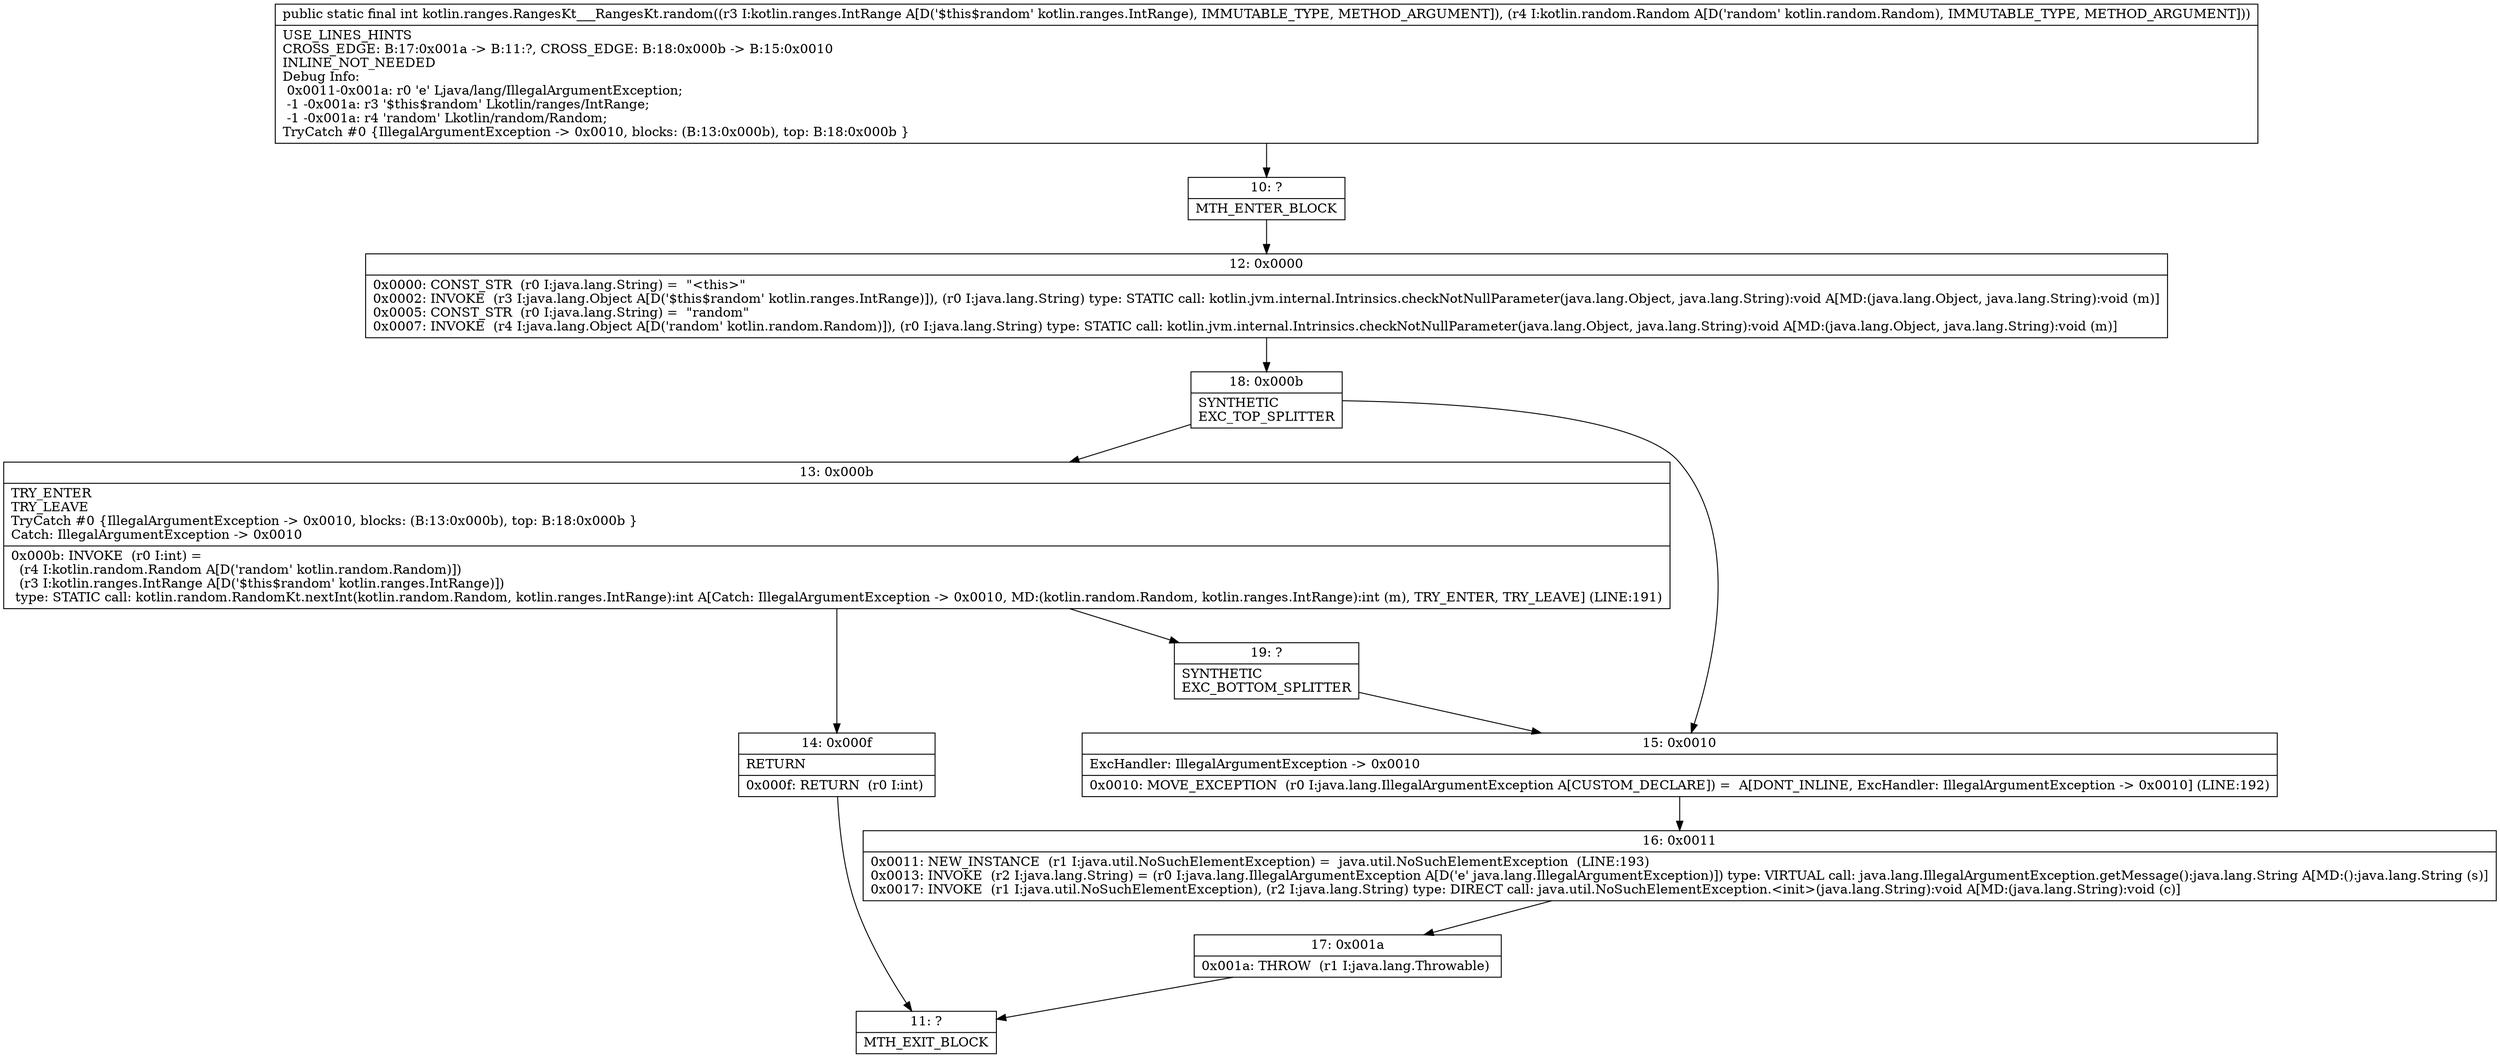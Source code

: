 digraph "CFG forkotlin.ranges.RangesKt___RangesKt.random(Lkotlin\/ranges\/IntRange;Lkotlin\/random\/Random;)I" {
Node_10 [shape=record,label="{10\:\ ?|MTH_ENTER_BLOCK\l}"];
Node_12 [shape=record,label="{12\:\ 0x0000|0x0000: CONST_STR  (r0 I:java.lang.String) =  \"\<this\>\" \l0x0002: INVOKE  (r3 I:java.lang.Object A[D('$this$random' kotlin.ranges.IntRange)]), (r0 I:java.lang.String) type: STATIC call: kotlin.jvm.internal.Intrinsics.checkNotNullParameter(java.lang.Object, java.lang.String):void A[MD:(java.lang.Object, java.lang.String):void (m)]\l0x0005: CONST_STR  (r0 I:java.lang.String) =  \"random\" \l0x0007: INVOKE  (r4 I:java.lang.Object A[D('random' kotlin.random.Random)]), (r0 I:java.lang.String) type: STATIC call: kotlin.jvm.internal.Intrinsics.checkNotNullParameter(java.lang.Object, java.lang.String):void A[MD:(java.lang.Object, java.lang.String):void (m)]\l}"];
Node_18 [shape=record,label="{18\:\ 0x000b|SYNTHETIC\lEXC_TOP_SPLITTER\l}"];
Node_13 [shape=record,label="{13\:\ 0x000b|TRY_ENTER\lTRY_LEAVE\lTryCatch #0 \{IllegalArgumentException \-\> 0x0010, blocks: (B:13:0x000b), top: B:18:0x000b \}\lCatch: IllegalArgumentException \-\> 0x0010\l|0x000b: INVOKE  (r0 I:int) = \l  (r4 I:kotlin.random.Random A[D('random' kotlin.random.Random)])\l  (r3 I:kotlin.ranges.IntRange A[D('$this$random' kotlin.ranges.IntRange)])\l type: STATIC call: kotlin.random.RandomKt.nextInt(kotlin.random.Random, kotlin.ranges.IntRange):int A[Catch: IllegalArgumentException \-\> 0x0010, MD:(kotlin.random.Random, kotlin.ranges.IntRange):int (m), TRY_ENTER, TRY_LEAVE] (LINE:191)\l}"];
Node_14 [shape=record,label="{14\:\ 0x000f|RETURN\l|0x000f: RETURN  (r0 I:int) \l}"];
Node_11 [shape=record,label="{11\:\ ?|MTH_EXIT_BLOCK\l}"];
Node_19 [shape=record,label="{19\:\ ?|SYNTHETIC\lEXC_BOTTOM_SPLITTER\l}"];
Node_15 [shape=record,label="{15\:\ 0x0010|ExcHandler: IllegalArgumentException \-\> 0x0010\l|0x0010: MOVE_EXCEPTION  (r0 I:java.lang.IllegalArgumentException A[CUSTOM_DECLARE]) =  A[DONT_INLINE, ExcHandler: IllegalArgumentException \-\> 0x0010] (LINE:192)\l}"];
Node_16 [shape=record,label="{16\:\ 0x0011|0x0011: NEW_INSTANCE  (r1 I:java.util.NoSuchElementException) =  java.util.NoSuchElementException  (LINE:193)\l0x0013: INVOKE  (r2 I:java.lang.String) = (r0 I:java.lang.IllegalArgumentException A[D('e' java.lang.IllegalArgumentException)]) type: VIRTUAL call: java.lang.IllegalArgumentException.getMessage():java.lang.String A[MD:():java.lang.String (s)]\l0x0017: INVOKE  (r1 I:java.util.NoSuchElementException), (r2 I:java.lang.String) type: DIRECT call: java.util.NoSuchElementException.\<init\>(java.lang.String):void A[MD:(java.lang.String):void (c)]\l}"];
Node_17 [shape=record,label="{17\:\ 0x001a|0x001a: THROW  (r1 I:java.lang.Throwable) \l}"];
MethodNode[shape=record,label="{public static final int kotlin.ranges.RangesKt___RangesKt.random((r3 I:kotlin.ranges.IntRange A[D('$this$random' kotlin.ranges.IntRange), IMMUTABLE_TYPE, METHOD_ARGUMENT]), (r4 I:kotlin.random.Random A[D('random' kotlin.random.Random), IMMUTABLE_TYPE, METHOD_ARGUMENT]))  | USE_LINES_HINTS\lCROSS_EDGE: B:17:0x001a \-\> B:11:?, CROSS_EDGE: B:18:0x000b \-\> B:15:0x0010\lINLINE_NOT_NEEDED\lDebug Info:\l  0x0011\-0x001a: r0 'e' Ljava\/lang\/IllegalArgumentException;\l  \-1 \-0x001a: r3 '$this$random' Lkotlin\/ranges\/IntRange;\l  \-1 \-0x001a: r4 'random' Lkotlin\/random\/Random;\lTryCatch #0 \{IllegalArgumentException \-\> 0x0010, blocks: (B:13:0x000b), top: B:18:0x000b \}\l}"];
MethodNode -> Node_10;Node_10 -> Node_12;
Node_12 -> Node_18;
Node_18 -> Node_13;
Node_18 -> Node_15;
Node_13 -> Node_14;
Node_13 -> Node_19;
Node_14 -> Node_11;
Node_19 -> Node_15;
Node_15 -> Node_16;
Node_16 -> Node_17;
Node_17 -> Node_11;
}

